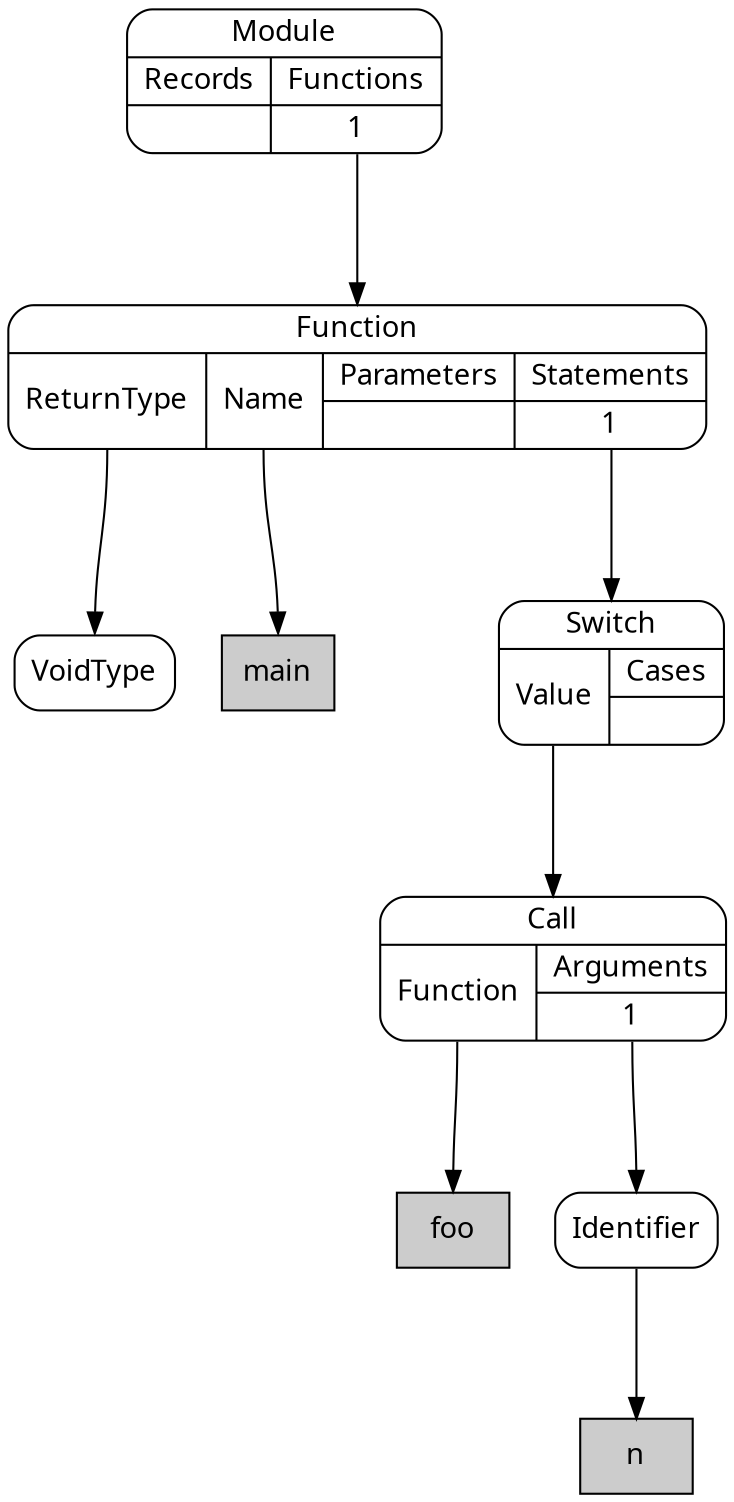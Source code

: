 digraph {
node [shape=Mrecord, style=filled, fillcolor=white, fontname="Calibri"];
graph [ordering=out, nodesep=0.3, ranksep=1];

# SimpleNode VoidType
node0 [label="VoidType", tooltip="VoidType"]

# DeclarationLiteral main
node1 [shape=box, label="main", fillcolor="#cccccc", tooltip="main"]

# ReferenceLiteral foo
node2 [shape=box, label="foo", fillcolor="#cccccc", tooltip="foo"]

# ReferenceLiteral n
node3 [shape=box, label="n", fillcolor="#cccccc", tooltip="n"]

# SimpleNode Identifier
node4:s -> node3:n
node4 [label="Identifier", tooltip="Identifier"]

# PortNode Call
node5:p0:s -> node2:n
node5:p1_0:s -> node4:n
node5 [label="{Call|{<p0>Function|{Arguments|{<p1_0>1}}}}", tooltip="Call"]

# PortNode Switch
node6:p0:s -> node5:n
node6 [label="{Switch|{<p0>Value|{Cases|{}}}}", tooltip="Switch"]

# PortNode Function
node7:p0:s -> node0:n
node7:p1:s -> node1:n
node7:p3_0:s -> node6:n
node7 [label="{Function|{<p0>ReturnType|<p1>Name|{Parameters|{}}|{Statements|{<p3_0>1}}}}", tooltip="Function"]

# PortNode Module
node8:p1_0:s -> node7:n
node8 [label="{Module|{{Records|{}}|{Functions|{<p1_0>1}}}}", tooltip="Module"]

}
